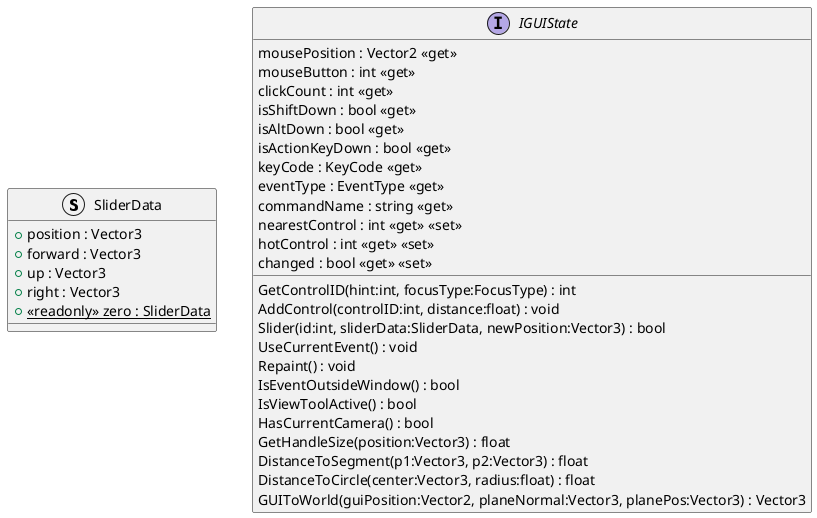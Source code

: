 @startuml
struct SliderData {
    + position : Vector3
    + forward : Vector3
    + up : Vector3
    + right : Vector3
    + {static} <<readonly>> zero : SliderData
}
interface IGUIState {
    mousePosition : Vector2 <<get>>
    mouseButton : int <<get>>
    clickCount : int <<get>>
    isShiftDown : bool <<get>>
    isAltDown : bool <<get>>
    isActionKeyDown : bool <<get>>
    keyCode : KeyCode <<get>>
    eventType : EventType <<get>>
    commandName : string <<get>>
    nearestControl : int <<get>> <<set>>
    hotControl : int <<get>> <<set>>
    changed : bool <<get>> <<set>>
    GetControlID(hint:int, focusType:FocusType) : int
    AddControl(controlID:int, distance:float) : void
    Slider(id:int, sliderData:SliderData, newPosition:Vector3) : bool
    UseCurrentEvent() : void
    Repaint() : void
    IsEventOutsideWindow() : bool
    IsViewToolActive() : bool
    HasCurrentCamera() : bool
    GetHandleSize(position:Vector3) : float
    DistanceToSegment(p1:Vector3, p2:Vector3) : float
    DistanceToCircle(center:Vector3, radius:float) : float
    GUIToWorld(guiPosition:Vector2, planeNormal:Vector3, planePos:Vector3) : Vector3
}
@enduml

